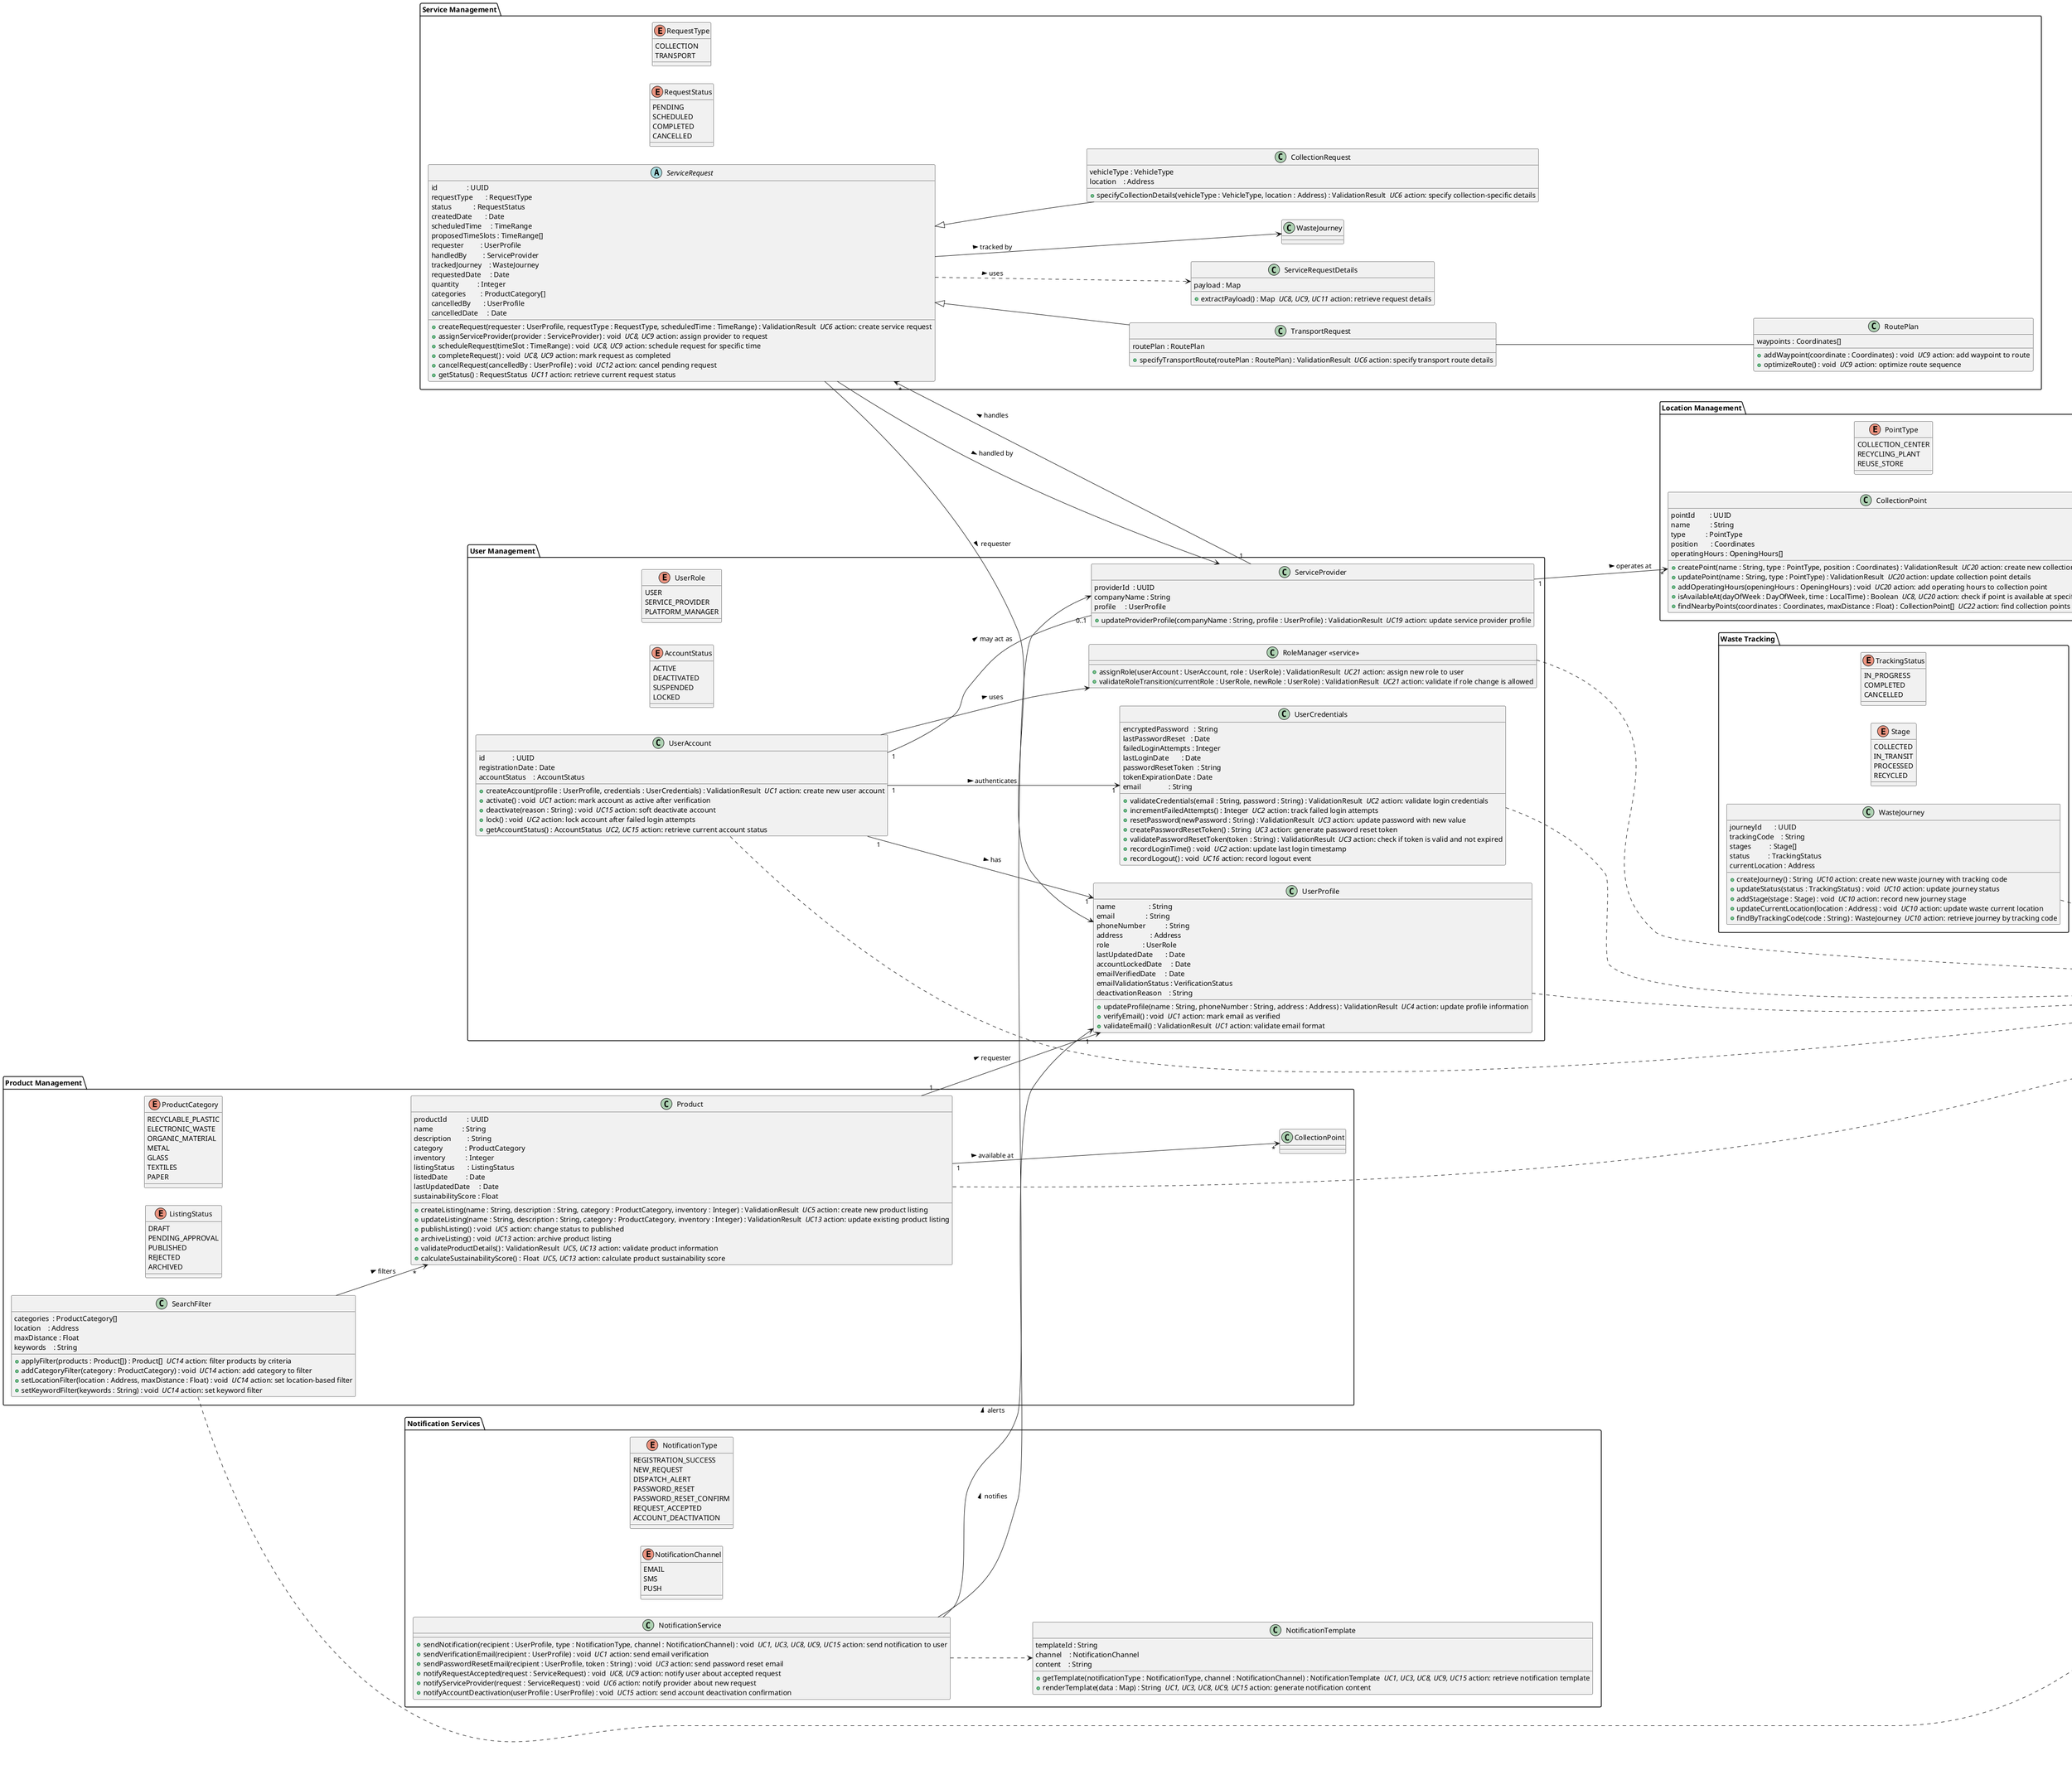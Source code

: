 @startuml
left to right direction
' ──────────────────────────────────────────────
'  CORE VALUE OBJECTS
' ──────────────────────────────────────────────
package "Core Value Objects" {
enum VerificationStatus {
VERIFIED
UNVERIFIED
}
enum VehicleType {
TRUCK
VAN
CARGO_BIKE
BICYCLE
MOTORCYCLE
COMPACTOR
ELECTRIC_VAN
CARGO_VAN
}
enum DayOfWeek {
MON
TUE
WED
THU
FRI
SAT
SUN
}
class ValidationResult {
valid    : Boolean
messages : String[]
+isValid() : Boolean  //UC1, UC2, UC3, UC4 //action: check if validation passed
+addMessage(message : String) : void  //UC1, UC2, UC3, UC4 //action: record validation error
}
class Coordinates {
latitude  : Float
longitude : Float
+calculateDistance(other : Coordinates) : Float  //UC14 //action: calculate distance between locations
}
class Address {
street           : String
city             : String
zipCode          : String
country          : String
position         : Coordinates
validationStatus : VerificationStatus
+validate() : ValidationResult  //UC1, UC4 //action: validate address format and completeness
+verify() : void  //UC1 //action: mark address as verified
}
class TimeRange {
start : LocalTime
end   : LocalTime
+overlaps(other : TimeRange) : Boolean  //UC19 //action: check if time ranges overlap
+isValid() : Boolean  //UC20 //action: verify time range is consistent
}
class OpeningHours {
dayOfWeek : DayOfWeek
timeRange : TimeRange
+isAvailableAt(dayOfWeek : DayOfWeek, time : LocalTime) : Boolean  //UC8, UC9 //action: check if service is available at specified time
}
Address *-- Coordinates
OpeningHours -- TimeRange
}
' ──────────────────────────────────────────────
'  USER MANAGEMENT
' ──────────────────────────────────────────────
package "User Management" {
enum UserRole {
USER
SERVICE_PROVIDER
PLATFORM_MANAGER
}
enum AccountStatus {
ACTIVE
DEACTIVATED
SUSPENDED
LOCKED
}
class UserAccount {
id               : UUID
registrationDate : Date
accountStatus    : AccountStatus
+createAccount(profile : UserProfile, credentials : UserCredentials) : ValidationResult  //UC1 //action: create new user account
+activate() : void  //UC1 //action: mark account as active after verification
+deactivate(reason : String) : void  //UC15 //action: soft deactivate account
+lock() : void  //UC2 //action: lock account after failed login attempts
+getAccountStatus() : AccountStatus  //UC2, UC15 //action: retrieve current account status
}
class UserProfile {
name                  : String
email                 : String
phoneNumber           : String
address               : Address
role                  : UserRole
lastUpdatedDate       : Date
accountLockedDate     : Date
emailVerifiedDate     : Date
emailValidationStatus : VerificationStatus
deactivationReason    : String
+updateProfile(name : String, phoneNumber : String, address : Address) : ValidationResult  //UC4 //action: update profile information
+verifyEmail() : void  //UC1 //action: mark email as verified
+validateEmail() : ValidationResult  //UC1 //action: validate email format
}
class UserCredentials {
encryptedPassword   : String
lastPasswordReset   : Date
failedLoginAttempts : Integer
lastLoginDate       : Date
passwordResetToken  : String
tokenExpirationDate : Date
email               : String
+validateCredentials(email : String, password : String) : ValidationResult  //UC2 //action: validate login credentials
+incrementFailedAttempts() : Integer  //UC2 //action: track failed login attempts
+resetPassword(newPassword : String) : ValidationResult  //UC3 //action: update password with new value
+createPasswordResetToken() : String  //UC3 //action: generate password reset token
+validatePasswordResetToken(token : String) : ValidationResult  //UC3 //action: check if token is valid and not expired
+recordLoginTime() : void  //UC2 //action: update last login timestamp
+recordLogout() : void  //UC16 //action: record logout event
}
class ServiceProvider {
providerId  : UUID
companyName : String
profile     : UserProfile
+updateProviderProfile(companyName : String, profile : UserProfile) : ValidationResult  //UC19 //action: update service provider profile
}
class "RoleManager <<service>>" as RoleManager {
+assignRole(userAccount : UserAccount, role : UserRole) : ValidationResult  //UC21 //action: assign new role to user
+validateRoleTransition(currentRole : UserRole, newRole : UserRole) : ValidationResult  //UC21 //action: validate if role change is allowed
}
UserAccount ..> ValidationResult
UserProfile ..> ValidationResult
UserCredentials ..> ValidationResult
RoleManager ..> ValidationResult
UserAccount "1" --> "1" UserProfile : has >
UserAccount "1" --> "1" UserCredentials : authenticates >
UserAccount --> RoleManager : uses >
UserAccount "1" -- "0..1" ServiceProvider : may act as >
}
' ──────────────────────────────────────────────
'  SERVICE MANAGEMENT
' ──────────────────────────────────────────────
package "Service Management" {
enum RequestType {
COLLECTION
TRANSPORT
}
enum RequestStatus {
PENDING
SCHEDULED
COMPLETED
CANCELLED
}
abstract class ServiceRequest {
id                : UUID
requestType       : RequestType
status            : RequestStatus
createdDate       : Date
scheduledTime     : TimeRange
proposedTimeSlots : TimeRange[]
requester         : UserProfile
handledBy         : ServiceProvider
trackedJourney    : WasteJourney
requestedDate     : Date
quantity          : Integer
categories        : ProductCategory[]
cancelledBy       : UserProfile
cancelledDate     : Date
+createRequest(requester : UserProfile, requestType : RequestType, scheduledTime : TimeRange) : ValidationResult  //UC6 //action: create service request
+assignServiceProvider(provider : ServiceProvider) : void  //UC8, UC9 //action: assign provider to request
+scheduleRequest(timeSlot : TimeRange) : void  //UC8, UC9 //action: schedule request for specific time
+completeRequest() : void  //UC8, UC9 //action: mark request as completed
+cancelRequest(cancelledBy : UserProfile) : void  //UC12 //action: cancel pending request
+getStatus() : RequestStatus  //UC11 //action: retrieve current request status
}
class CollectionRequest extends ServiceRequest {
vehicleType : VehicleType
location    : Address
+specifyCollectionDetails(vehicleType : VehicleType, location : Address) : ValidationResult  //UC6 //action: specify collection-specific details
}
class TransportRequest extends ServiceRequest {
routePlan : RoutePlan
+specifyTransportRoute(routePlan : RoutePlan) : ValidationResult  //UC6 //action: specify transport route details
}
class ServiceRequestDetails {
payload : Map
+extractPayload() : Map  //UC8, UC9, UC11 //action: retrieve request details
}
ServiceRequest ..> ServiceRequestDetails : uses >
class RoutePlan {
waypoints : Coordinates[]
+addWaypoint(coordinate : Coordinates) : void  //UC9 //action: add waypoint to route
+optimizeRoute() : void  //UC9 //action: optimize route sequence
}
ServiceProvider "1" --> "*" ServiceRequest : handles >
TransportRequest -- RoutePlan
ServiceRequest --> WasteJourney : tracked by >
ServiceRequest --> UserProfile : requester >
ServiceRequest --> ServiceProvider : handled by >
}
' ──────────────────────────────────────────────
'  WASTE TRACKING
' ──────────────────────────────────────────────
package "Waste Tracking" {
enum TrackingStatus {
IN_PROGRESS
COMPLETED
CANCELLED
}
enum Stage {
COLLECTED
IN_TRANSIT
PROCESSED
RECYCLED
}
class WasteJourney {
journeyId       : UUID
trackingCode    : String
stages          : Stage[]
status          : TrackingStatus
currentLocation : Address
+createJourney() : String  //UC10 //action: create new waste journey with tracking code
+updateStatus(status : TrackingStatus) : void  //UC10 //action: update journey status
+addStage(stage : Stage) : void  //UC10 //action: record new journey stage
+updateCurrentLocation(location : Address) : void  //UC10 //action: update waste current location
+findByTrackingCode(code : String) : WasteJourney  //UC10 //action: retrieve journey by tracking code
}
WasteJourney ..> ValidationResult
}
' ──────────────────────────────────────────────
'  PRODUCT MANAGEMENT
' ──────────────────────────────────────────────
package "Product Management" {
enum ProductCategory {
RECYCLABLE_PLASTIC
ELECTRONIC_WASTE
ORGANIC_MATERIAL
METAL
GLASS
TEXTILES
PAPER
}
enum ListingStatus {
DRAFT
PENDING_APPROVAL
PUBLISHED
REJECTED
ARCHIVED
}
class Product {
productId           : UUID
name                : String
description         : String
category            : ProductCategory
inventory           : Integer
listingStatus       : ListingStatus
listedDate          : Date
lastUpdatedDate     : Date
sustainabilityScore : Float
+createListing(name : String, description : String, category : ProductCategory, inventory : Integer) : ValidationResult  //UC5 //action: create new product listing
+updateListing(name : String, description : String, category : ProductCategory, inventory : Integer) : ValidationResult  //UC13 //action: update existing product listing
+publishListing() : void  //UC5 //action: change status to published
+archiveListing() : void  //UC13 //action: archive product listing
+validateProductDetails() : ValidationResult  //UC5, UC13 //action: validate product information
+calculateSustainabilityScore() : Float  //UC5, UC13 //action: calculate product sustainability score
}
class SearchFilter {
categories  : ProductCategory[]
location    : Address
maxDistance : Float
keywords    : String
+applyFilter(products : Product[]) : Product[]  //UC14 //action: filter products by criteria
+addCategoryFilter(category : ProductCategory) : void  //UC14 //action: add category to filter
+setLocationFilter(location : Address, maxDistance : Float) : void  //UC14 //action: set location-based filter
+setKeywordFilter(keywords : String) : void  //UC14 //action: set keyword filter
}
Product ..> ValidationResult
SearchFilter ..> ValidationResult
Product "1" --> "*" CollectionPoint : available at >
Product "1" --> "1" UserProfile      : requester >
SearchFilter --> "*" Product            : filters >
}
' ──────────────────────────────────────────────
'  LOCATION MANAGEMENT
' ──────────────────────────────────────────────
package "Location Management" {
enum PointType {
COLLECTION_CENTER
RECYCLING_PLANT
REUSE_STORE
}
class CollectionPoint {
pointId        : UUID
name           : String
type           : PointType
position       : Coordinates
operatingHours : OpeningHours[]
+createPoint(name : String, type : PointType, position : Coordinates) : ValidationResult  //UC20 //action: create new collection point
+updatePoint(name : String, type : PointType) : ValidationResult  //UC20 //action: update collection point details
+addOperatingHours(openingHours : OpeningHours) : void  //UC20 //action: add operating hours to collection point
+isAvailableAt(dayOfWeek : DayOfWeek, time : LocalTime) : Boolean  //UC8, UC20 //action: check if point is available at specified time
+findNearbyPoints(coordinates : Coordinates, maxDistance : Float) : CollectionPoint[]  //UC22 //action: find collection points near location
}
CollectionPoint ..> ValidationResult
CollectionPoint *-- Coordinates
CollectionPoint *-- OpeningHours
CollectionPoint -- Address : located at >
ServiceProvider "1" --> "*" CollectionPoint : operates at >
}
' ──────────────────────────────────────────────
'  NOTIFICATION SERVICES
' ──────────────────────────────────────────────
package "Notification Services" {
enum NotificationType {
REGISTRATION_SUCCESS
NEW_REQUEST
DISPATCH_ALERT
PASSWORD_RESET
PASSWORD_RESET_CONFIRM
REQUEST_ACCEPTED
ACCOUNT_DEACTIVATION
}
enum NotificationChannel{
EMAIL
SMS
PUSH
}
class NotificationTemplate {
templateId : String
channel    : NotificationChannel
content    : String
+getTemplate(notificationType : NotificationType, channel : NotificationChannel) : NotificationTemplate  //UC1, UC3, UC8, UC9, UC15 //action: retrieve notification template
+renderTemplate(data : Map) : String  //UC1, UC3, UC8, UC9, UC15 //action: generate notification content
}
class NotificationService {
+sendNotification(recipient : UserProfile, type : NotificationType, channel : NotificationChannel) : void  //UC1, UC3, UC8, UC9, UC15 //action: send notification to user
+sendVerificationEmail(recipient : UserProfile) : void  //UC1 //action: send email verification
+sendPasswordResetEmail(recipient : UserProfile, token : String) : void  //UC3 //action: send password reset email
+notifyRequestAccepted(request : ServiceRequest) : void  //UC8, UC9 //action: notify user about accepted request
+notifyServiceProvider(request : ServiceRequest) : void  //UC6 //action: notify provider about new request
+notifyAccountDeactivation(userProfile : UserProfile) : void  //UC15 //action: send account deactivation confirmation
}
NotificationService ..> NotificationTemplate
NotificationService --> UserProfile     : notifies >
NotificationService --> ServiceProvider : alerts >
}
@enduml